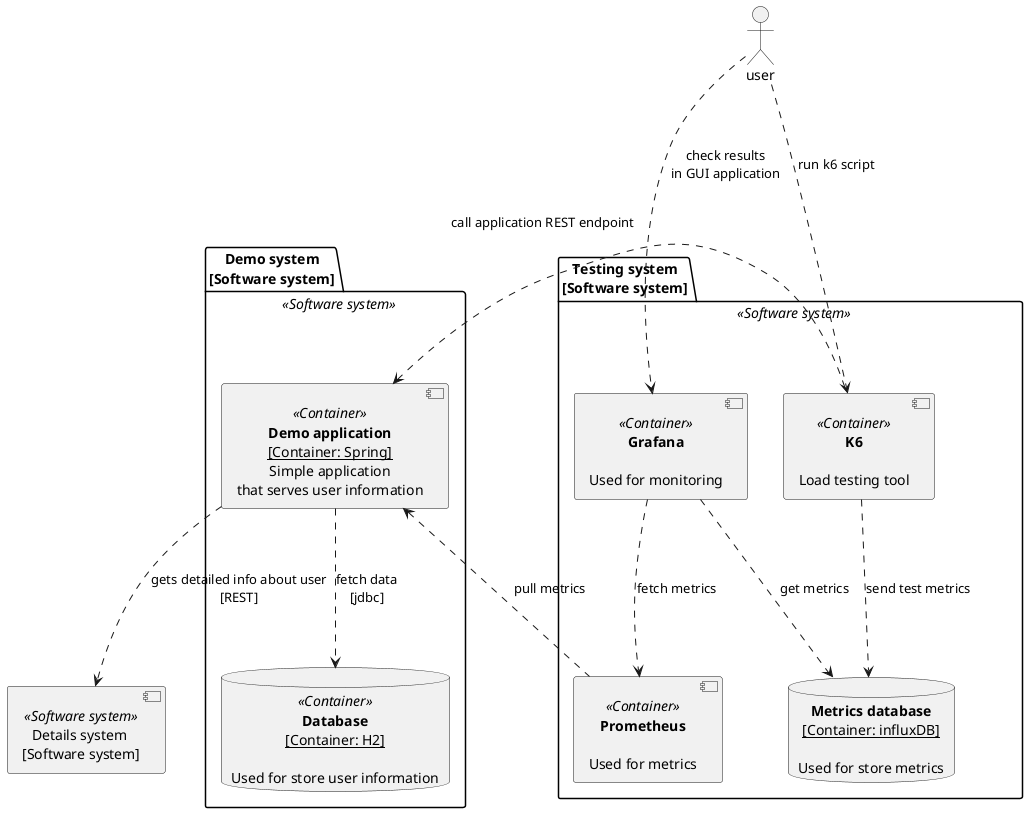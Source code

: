 @startuml

skinparam defaultFontName Arial
skinparam defaultTextAlignment center

Actor user

package "<b>Demo system</b>\n[Software system]" <<Software system>> {
    component "<b>Demo application</b>\n<u>[Container: Spring]</u>\nSimple application\nthat serves user information" <<Container>> as app
    database "<b>Database</b>\n<u>[Container: H2]</u>\n\nUsed for store user information" <<Container>> as db
}

component "Details system \n[Software system]" <<Software system>> as details

package "<b>Testing system</b>\n[Software system]" <<Software system>> {
    component "<b>Grafana</b>\n\nUsed for monitoring" <<Container>> as grafana
    component "<b>K6</b>\n\nLoad testing tool" <<Container>> as k6
    database "<b>Metrics database</b>\n<u>[Container: influxDB]</u>\n\nUsed for store metrics" as influxdb
    component "<b>Prometheus</b>\n\nUsed for metrics" <<Container>> as prometheus
}


user -.-> k6 : run k6 script
user -.-> grafana : check results\nin GUI application

grafana -.-> influxdb : get metrics
grafana -.-> prometheus : fetch metrics

k6 -.left-> app : call application REST endpoint
k6 -.-> influxdb : send test metrics

prometheus -.left-> app : pull metrics
app -.-> db : fetch data\n[jdbc]
app -.-> details : gets detailed info about user\n[REST]





@enduml